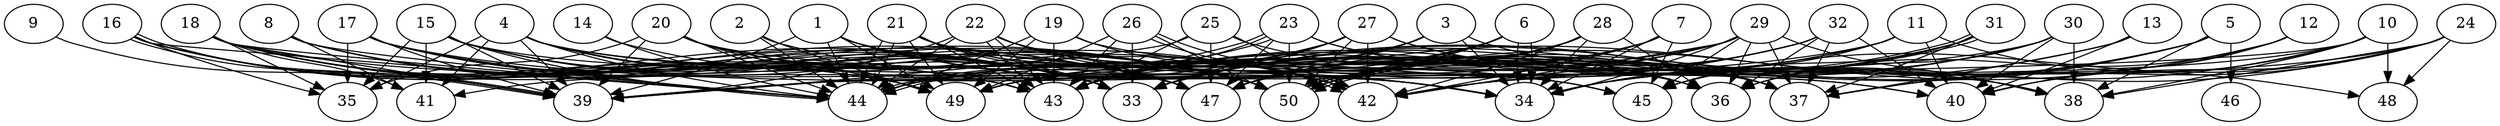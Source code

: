 // DAG automatically generated by daggen at Thu Oct  3 14:07:56 2019
// ./daggen --dot -n 50 --ccr 0.4 --fat 0.9 --regular 0.5 --density 0.6 --mindata 5242880 --maxdata 52428800 
digraph G {
  1 [size="126000640", alpha="0.11", expect_size="50400256"] 
  1 -> 33 [size ="50400256"]
  1 -> 34 [size ="50400256"]
  1 -> 39 [size ="50400256"]
  1 -> 44 [size ="50400256"]
  1 -> 45 [size ="50400256"]
  1 -> 47 [size ="50400256"]
  1 -> 49 [size ="50400256"]
  2 [size="105059840", alpha="0.03", expect_size="42023936"] 
  2 -> 34 [size ="42023936"]
  2 -> 44 [size ="42023936"]
  2 -> 49 [size ="42023936"]
  3 [size="117539840", alpha="0.17", expect_size="47015936"] 
  3 -> 33 [size ="47015936"]
  3 -> 34 [size ="47015936"]
  3 -> 37 [size ="47015936"]
  3 -> 43 [size ="47015936"]
  3 -> 47 [size ="47015936"]
  3 -> 49 [size ="47015936"]
  4 [size="57728000", alpha="0.07", expect_size="23091200"] 
  4 -> 33 [size ="23091200"]
  4 -> 34 [size ="23091200"]
  4 -> 35 [size ="23091200"]
  4 -> 36 [size ="23091200"]
  4 -> 37 [size ="23091200"]
  4 -> 39 [size ="23091200"]
  4 -> 41 [size ="23091200"]
  4 -> 43 [size ="23091200"]
  4 -> 44 [size ="23091200"]
  4 -> 50 [size ="23091200"]
  5 [size="66872320", alpha="0.14", expect_size="26748928"] 
  5 -> 33 [size ="26748928"]
  5 -> 34 [size ="26748928"]
  5 -> 38 [size ="26748928"]
  5 -> 42 [size ="26748928"]
  5 -> 46 [size ="26748928"]
  5 -> 50 [size ="26748928"]
  6 [size="130086400", alpha="0.06", expect_size="52034560"] 
  6 -> 34 [size ="52034560"]
  6 -> 34 [size ="52034560"]
  6 -> 43 [size ="52034560"]
  6 -> 44 [size ="52034560"]
  6 -> 47 [size ="52034560"]
  6 -> 50 [size ="52034560"]
  7 [size="105786880", alpha="0.15", expect_size="42314752"] 
  7 -> 34 [size ="42314752"]
  7 -> 42 [size ="42314752"]
  7 -> 43 [size ="42314752"]
  7 -> 45 [size ="42314752"]
  7 -> 47 [size ="42314752"]
  7 -> 50 [size ="42314752"]
  8 [size="27727360", alpha="0.12", expect_size="11090944"] 
  8 -> 33 [size ="11090944"]
  8 -> 41 [size ="11090944"]
  8 -> 43 [size ="11090944"]
  8 -> 44 [size ="11090944"]
  8 -> 50 [size ="11090944"]
  9 [size="66777600", alpha="0.04", expect_size="26711040"] 
  9 -> 39 [size ="26711040"]
  10 [size="77977600", alpha="0.14", expect_size="31191040"] 
  10 -> 34 [size ="31191040"]
  10 -> 37 [size ="31191040"]
  10 -> 38 [size ="31191040"]
  10 -> 39 [size ="31191040"]
  10 -> 42 [size ="31191040"]
  10 -> 48 [size ="31191040"]
  11 [size="109698560", alpha="0.05", expect_size="43879424"] 
  11 -> 34 [size ="43879424"]
  11 -> 39 [size ="43879424"]
  11 -> 40 [size ="43879424"]
  11 -> 43 [size ="43879424"]
  11 -> 47 [size ="43879424"]
  11 -> 48 [size ="43879424"]
  12 [size="56517120", alpha="0.09", expect_size="22606848"] 
  12 -> 36 [size ="22606848"]
  12 -> 37 [size ="22606848"]
  12 -> 40 [size ="22606848"]
  12 -> 47 [size ="22606848"]
  13 [size="71347200", alpha="0.13", expect_size="28538880"] 
  13 -> 33 [size ="28538880"]
  13 -> 37 [size ="28538880"]
  13 -> 40 [size ="28538880"]
  14 [size="54456320", alpha="0.08", expect_size="21782528"] 
  14 -> 42 [size ="21782528"]
  14 -> 44 [size ="21782528"]
  15 [size="93232640", alpha="0.18", expect_size="37293056"] 
  15 -> 33 [size ="37293056"]
  15 -> 35 [size ="37293056"]
  15 -> 37 [size ="37293056"]
  15 -> 39 [size ="37293056"]
  15 -> 41 [size ="37293056"]
  15 -> 42 [size ="37293056"]
  15 -> 44 [size ="37293056"]
  15 -> 47 [size ="37293056"]
  15 -> 50 [size ="37293056"]
  16 [size="56506880", alpha="0.02", expect_size="22602752"] 
  16 -> 33 [size ="22602752"]
  16 -> 35 [size ="22602752"]
  16 -> 39 [size ="22602752"]
  16 -> 39 [size ="22602752"]
  16 -> 43 [size ="22602752"]
  16 -> 44 [size ="22602752"]
  16 -> 47 [size ="22602752"]
  16 -> 49 [size ="22602752"]
  17 [size="90234880", alpha="0.09", expect_size="36093952"] 
  17 -> 33 [size ="36093952"]
  17 -> 35 [size ="36093952"]
  17 -> 39 [size ="36093952"]
  17 -> 40 [size ="36093952"]
  17 -> 43 [size ="36093952"]
  17 -> 44 [size ="36093952"]
  17 -> 50 [size ="36093952"]
  18 [size="61073920", alpha="0.14", expect_size="24429568"] 
  18 -> 33 [size ="24429568"]
  18 -> 34 [size ="24429568"]
  18 -> 35 [size ="24429568"]
  18 -> 39 [size ="24429568"]
  18 -> 41 [size ="24429568"]
  18 -> 43 [size ="24429568"]
  18 -> 44 [size ="24429568"]
  18 -> 47 [size ="24429568"]
  18 -> 49 [size ="24429568"]
  18 -> 50 [size ="24429568"]
  19 [size="129241600", alpha="0.04", expect_size="51696640"] 
  19 -> 38 [size ="51696640"]
  19 -> 42 [size ="51696640"]
  19 -> 43 [size ="51696640"]
  19 -> 44 [size ="51696640"]
  19 -> 49 [size ="51696640"]
  20 [size="33799680", alpha="0.09", expect_size="13519872"] 
  20 -> 33 [size ="13519872"]
  20 -> 35 [size ="13519872"]
  20 -> 37 [size ="13519872"]
  20 -> 39 [size ="13519872"]
  20 -> 42 [size ="13519872"]
  20 -> 44 [size ="13519872"]
  20 -> 45 [size ="13519872"]
  20 -> 49 [size ="13519872"]
  21 [size="114570240", alpha="0.12", expect_size="45828096"] 
  21 -> 33 [size ="45828096"]
  21 -> 34 [size ="45828096"]
  21 -> 40 [size ="45828096"]
  21 -> 43 [size ="45828096"]
  21 -> 44 [size ="45828096"]
  21 -> 44 [size ="45828096"]
  21 -> 47 [size ="45828096"]
  21 -> 49 [size ="45828096"]
  22 [size="27811840", alpha="0.11", expect_size="11124736"] 
  22 -> 39 [size ="11124736"]
  22 -> 42 [size ="11124736"]
  22 -> 43 [size ="11124736"]
  22 -> 43 [size ="11124736"]
  22 -> 44 [size ="11124736"]
  22 -> 45 [size ="11124736"]
  22 -> 47 [size ="11124736"]
  22 -> 50 [size ="11124736"]
  23 [size="82631680", alpha="0.08", expect_size="33052672"] 
  23 -> 36 [size ="33052672"]
  23 -> 37 [size ="33052672"]
  23 -> 43 [size ="33052672"]
  23 -> 44 [size ="33052672"]
  23 -> 44 [size ="33052672"]
  23 -> 47 [size ="33052672"]
  23 -> 50 [size ="33052672"]
  24 [size="38740480", alpha="0.12", expect_size="15496192"] 
  24 -> 34 [size ="15496192"]
  24 -> 37 [size ="15496192"]
  24 -> 38 [size ="15496192"]
  24 -> 40 [size ="15496192"]
  24 -> 45 [size ="15496192"]
  24 -> 48 [size ="15496192"]
  24 -> 49 [size ="15496192"]
  25 [size="83445760", alpha="0.06", expect_size="33378304"] 
  25 -> 36 [size ="33378304"]
  25 -> 39 [size ="33378304"]
  25 -> 42 [size ="33378304"]
  25 -> 43 [size ="33378304"]
  25 -> 47 [size ="33378304"]
  26 [size="73157120", alpha="0.19", expect_size="29262848"] 
  26 -> 33 [size ="29262848"]
  26 -> 42 [size ="29262848"]
  26 -> 42 [size ="29262848"]
  26 -> 43 [size ="29262848"]
  26 -> 49 [size ="29262848"]
  26 -> 50 [size ="29262848"]
  27 [size="84257280", alpha="0.08", expect_size="33702912"] 
  27 -> 33 [size ="33702912"]
  27 -> 37 [size ="33702912"]
  27 -> 38 [size ="33702912"]
  27 -> 39 [size ="33702912"]
  27 -> 42 [size ="33702912"]
  27 -> 43 [size ="33702912"]
  27 -> 44 [size ="33702912"]
  27 -> 50 [size ="33702912"]
  28 [size="18984960", alpha="0.20", expect_size="7593984"] 
  28 -> 33 [size ="7593984"]
  28 -> 34 [size ="7593984"]
  28 -> 36 [size ="7593984"]
  28 -> 42 [size ="7593984"]
  28 -> 47 [size ="7593984"]
  28 -> 49 [size ="7593984"]
  28 -> 50 [size ="7593984"]
  29 [size="98844160", alpha="0.00", expect_size="39537664"] 
  29 -> 33 [size ="39537664"]
  29 -> 34 [size ="39537664"]
  29 -> 36 [size ="39537664"]
  29 -> 37 [size ="39537664"]
  29 -> 38 [size ="39537664"]
  29 -> 41 [size ="39537664"]
  29 -> 42 [size ="39537664"]
  29 -> 44 [size ="39537664"]
  29 -> 45 [size ="39537664"]
  29 -> 47 [size ="39537664"]
  30 [size="124111360", alpha="0.12", expect_size="49644544"] 
  30 -> 33 [size ="49644544"]
  30 -> 36 [size ="49644544"]
  30 -> 38 [size ="49644544"]
  30 -> 40 [size ="49644544"]
  30 -> 44 [size ="49644544"]
  30 -> 50 [size ="49644544"]
  31 [size="57228800", alpha="0.00", expect_size="22891520"] 
  31 -> 37 [size ="22891520"]
  31 -> 42 [size ="22891520"]
  31 -> 43 [size ="22891520"]
  31 -> 45 [size ="22891520"]
  31 -> 50 [size ="22891520"]
  31 -> 50 [size ="22891520"]
  32 [size="129062400", alpha="0.15", expect_size="51624960"] 
  32 -> 33 [size ="51624960"]
  32 -> 36 [size ="51624960"]
  32 -> 37 [size ="51624960"]
  32 -> 40 [size ="51624960"]
  32 -> 43 [size ="51624960"]
  32 -> 49 [size ="51624960"]
  32 -> 50 [size ="51624960"]
  33 [size="77662720", alpha="0.01", expect_size="31065088"] 
  34 [size="125437440", alpha="0.13", expect_size="50174976"] 
  35 [size="81072640", alpha="0.19", expect_size="32429056"] 
  36 [size="116303360", alpha="0.12", expect_size="46521344"] 
  37 [size="112179200", alpha="0.18", expect_size="44871680"] 
  38 [size="43415040", alpha="0.13", expect_size="17366016"] 
  39 [size="42598400", alpha="0.07", expect_size="17039360"] 
  40 [size="45434880", alpha="0.04", expect_size="18173952"] 
  41 [size="116800000", alpha="0.19", expect_size="46720000"] 
  42 [size="117352960", alpha="0.16", expect_size="46941184"] 
  43 [size="90503680", alpha="0.05", expect_size="36201472"] 
  44 [size="94494720", alpha="0.19", expect_size="37797888"] 
  45 [size="52712960", alpha="0.04", expect_size="21085184"] 
  46 [size="45281280", alpha="0.20", expect_size="18112512"] 
  47 [size="115601920", alpha="0.07", expect_size="46240768"] 
  48 [size="104872960", alpha="0.16", expect_size="41949184"] 
  49 [size="61063680", alpha="0.19", expect_size="24425472"] 
  50 [size="100311040", alpha="0.01", expect_size="40124416"] 
}
